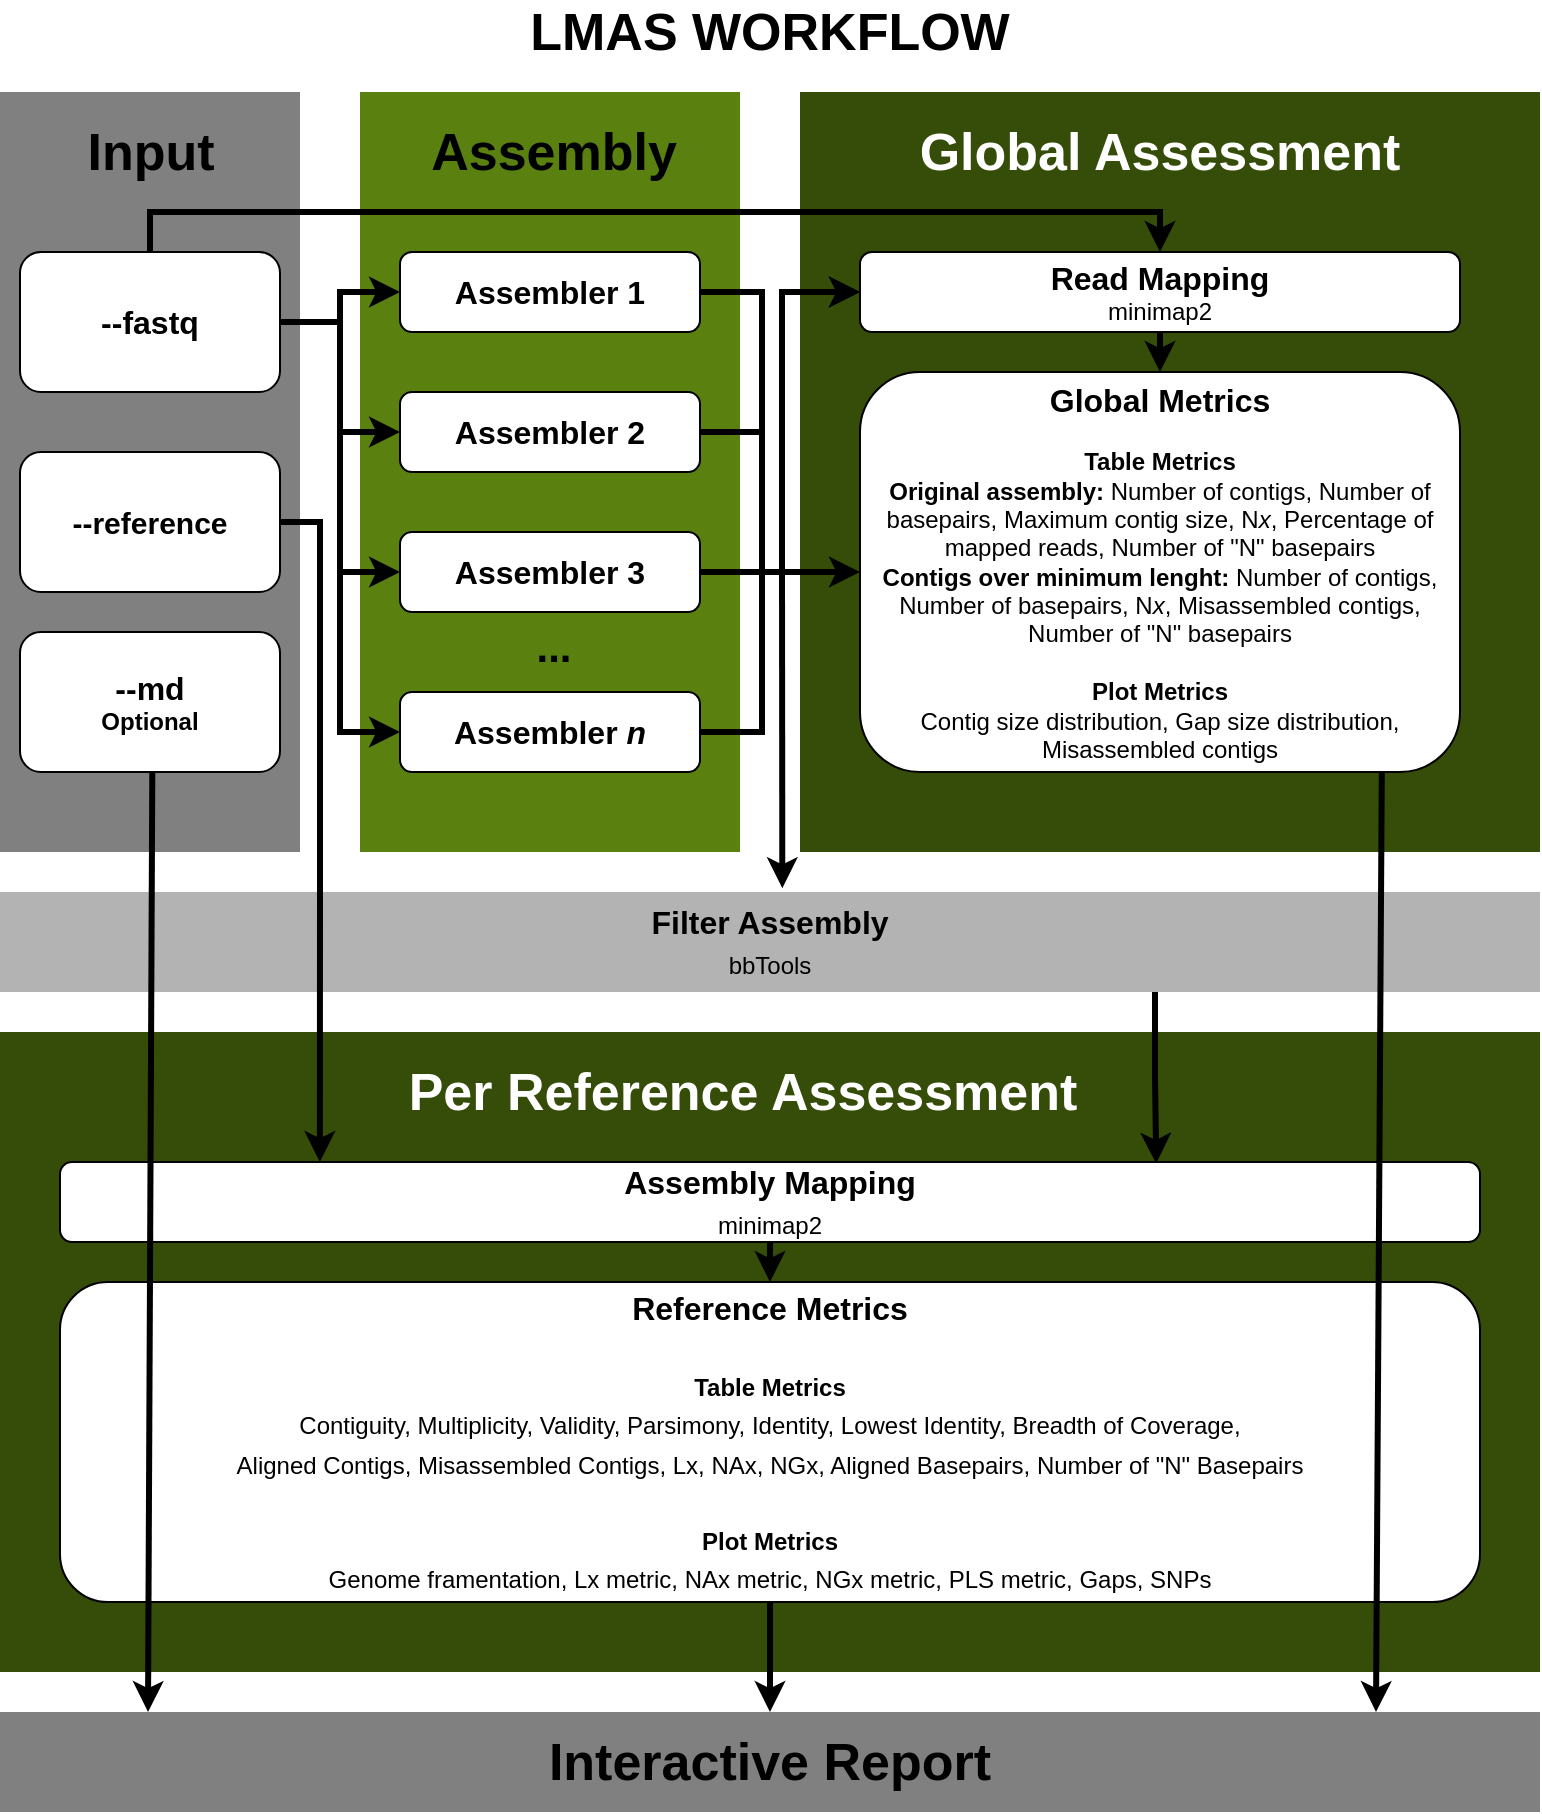 <mxfile version="14.5.3" type="github">
  <diagram id="cn4aKhFlLtVEDiT3Zxqw" name="Page-1">
    <mxGraphModel dx="946" dy="589" grid="1" gridSize="10" guides="1" tooltips="1" connect="1" arrows="1" fold="1" page="1" pageScale="1" pageWidth="827" pageHeight="1169" math="0" shadow="0">
      <root>
        <mxCell id="0" />
        <mxCell id="1" parent="0" />
        <mxCell id="v2xlkt1o2UhCh4SSOTkN-1" value="" style="rounded=0;whiteSpace=wrap;html=1;fontSize=16;fontColor=#FFFFFF;fillColor=#364D09;strokeColor=none;" parent="1" vertex="1">
          <mxGeometry x="29" y="530" width="770" height="320" as="geometry" />
        </mxCell>
        <mxCell id="v2xlkt1o2UhCh4SSOTkN-2" value="LMAS WORKFLOW" style="text;html=1;strokeColor=none;fillColor=none;align=center;verticalAlign=middle;whiteSpace=wrap;rounded=0;fontSize=26;fontStyle=1" parent="1" vertex="1">
          <mxGeometry x="274" y="20" width="280" height="20" as="geometry" />
        </mxCell>
        <mxCell id="v2xlkt1o2UhCh4SSOTkN-3" value="" style="rounded=0;whiteSpace=wrap;html=1;fillColor=#808080;strokeColor=none;" parent="1" vertex="1">
          <mxGeometry x="29" y="60" width="150" height="380" as="geometry" />
        </mxCell>
        <mxCell id="v2xlkt1o2UhCh4SSOTkN-4" value="&lt;b&gt;&lt;font style=&quot;font-size: 26px&quot;&gt;Input&lt;/font&gt;&lt;/b&gt;" style="text;html=1;strokeColor=none;fillColor=none;align=center;verticalAlign=middle;whiteSpace=wrap;rounded=0;" parent="1" vertex="1">
          <mxGeometry x="58.5" y="80" width="91" height="20" as="geometry" />
        </mxCell>
        <mxCell id="v2xlkt1o2UhCh4SSOTkN-5" value="&lt;b style=&quot;font-size: 16px&quot;&gt;--fastq&lt;/b&gt;" style="rounded=1;whiteSpace=wrap;html=1;verticalAlign=middle;" parent="1" vertex="1">
          <mxGeometry x="39" y="140" width="130" height="70" as="geometry" />
        </mxCell>
        <mxCell id="v2xlkt1o2UhCh4SSOTkN-6" value="&lt;b style=&quot;font-size: 15px&quot;&gt;--reference&lt;/b&gt;&lt;b&gt;&lt;br&gt;&lt;/b&gt;" style="rounded=1;whiteSpace=wrap;html=1;" parent="1" vertex="1">
          <mxGeometry x="39" y="240" width="130" height="70" as="geometry" />
        </mxCell>
        <mxCell id="v2xlkt1o2UhCh4SSOTkN-7" value="&lt;b style=&quot;font-size: 16px&quot;&gt;--md&lt;/b&gt;&lt;i&gt;&lt;br&gt;&lt;/i&gt;&lt;b&gt;Optional&lt;br&gt;&lt;/b&gt;" style="rounded=1;whiteSpace=wrap;html=1;" parent="1" vertex="1">
          <mxGeometry x="39" y="330" width="130" height="70" as="geometry" />
        </mxCell>
        <mxCell id="v2xlkt1o2UhCh4SSOTkN-8" value="" style="rounded=0;whiteSpace=wrap;html=1;strokeColor=none;fillColor=#5A800F;" parent="1" vertex="1">
          <mxGeometry x="209" y="60" width="190" height="380" as="geometry" />
        </mxCell>
        <mxCell id="v2xlkt1o2UhCh4SSOTkN-9" value="&lt;b&gt;&lt;font style=&quot;font-size: 26px&quot;&gt;Assembly&lt;/font&gt;&lt;/b&gt;" style="text;html=1;strokeColor=none;fillColor=none;align=center;verticalAlign=middle;whiteSpace=wrap;rounded=0;" parent="1" vertex="1">
          <mxGeometry x="231" y="80" width="150" height="20" as="geometry" />
        </mxCell>
        <mxCell id="v2xlkt1o2UhCh4SSOTkN-10" value="&lt;font style=&quot;font-size: 16px&quot;&gt;&lt;b&gt;Assembler 1&lt;/b&gt;&lt;/font&gt;" style="rounded=1;whiteSpace=wrap;html=1;" parent="1" vertex="1">
          <mxGeometry x="229" y="140" width="150" height="40" as="geometry" />
        </mxCell>
        <mxCell id="WLxBFZOyIkuYbKjYsaWu-4" style="edgeStyle=orthogonalEdgeStyle;rounded=0;orthogonalLoop=1;jettySize=auto;html=1;exitX=1;exitY=0.5;exitDx=0;exitDy=0;endArrow=none;endFill=0;strokeColor=#000000;strokeWidth=3;fontColor=#FFFFFF;" edge="1" parent="1" source="v2xlkt1o2UhCh4SSOTkN-11">
          <mxGeometry relative="1" as="geometry">
            <mxPoint x="410" y="230" as="targetPoint" />
          </mxGeometry>
        </mxCell>
        <mxCell id="v2xlkt1o2UhCh4SSOTkN-11" value="&lt;font style=&quot;font-size: 16px&quot;&gt;&lt;b&gt;Assembler 2&lt;/b&gt;&lt;/font&gt;" style="rounded=1;whiteSpace=wrap;html=1;" parent="1" vertex="1">
          <mxGeometry x="229" y="210" width="150" height="40" as="geometry" />
        </mxCell>
        <mxCell id="v2xlkt1o2UhCh4SSOTkN-13" value="&lt;font style=&quot;font-size: 16px&quot;&gt;&lt;b&gt;Assembler &lt;i&gt;n&lt;/i&gt;&lt;/b&gt;&lt;/font&gt;" style="rounded=1;whiteSpace=wrap;html=1;" parent="1" vertex="1">
          <mxGeometry x="229" y="360" width="150" height="40" as="geometry" />
        </mxCell>
        <mxCell id="v2xlkt1o2UhCh4SSOTkN-14" value="..." style="text;html=1;strokeColor=none;fillColor=none;align=center;verticalAlign=middle;whiteSpace=wrap;rounded=0;fontSize=21;fontStyle=1" parent="1" vertex="1">
          <mxGeometry x="286" y="327" width="40" height="20" as="geometry" />
        </mxCell>
        <mxCell id="v2xlkt1o2UhCh4SSOTkN-15" value="" style="rounded=0;whiteSpace=wrap;html=1;fontSize=16;glass=0;strokeColor=none;fillColor=#364D09;" parent="1" vertex="1">
          <mxGeometry x="429" y="60" width="370" height="380" as="geometry" />
        </mxCell>
        <mxCell id="v2xlkt1o2UhCh4SSOTkN-16" value="&lt;b&gt;&lt;font style=&quot;font-size: 26px&quot;&gt;Global Assessment&lt;/font&gt;&lt;/b&gt;" style="text;html=1;strokeColor=none;fillColor=none;align=center;verticalAlign=middle;whiteSpace=wrap;rounded=0;fontColor=#FFFFFF;" parent="1" vertex="1">
          <mxGeometry x="469" y="80" width="280" height="20" as="geometry" />
        </mxCell>
        <mxCell id="v2xlkt1o2UhCh4SSOTkN-17" style="edgeStyle=orthogonalEdgeStyle;rounded=0;orthogonalLoop=1;jettySize=auto;html=1;exitX=0.5;exitY=1;exitDx=0;exitDy=0;entryX=0.5;entryY=0;entryDx=0;entryDy=0;fontSize=16;strokeWidth=3;" parent="1" source="v2xlkt1o2UhCh4SSOTkN-18" target="v2xlkt1o2UhCh4SSOTkN-22" edge="1">
          <mxGeometry relative="1" as="geometry" />
        </mxCell>
        <mxCell id="v2xlkt1o2UhCh4SSOTkN-18" value="&lt;font style=&quot;font-size: 16px&quot;&gt;&lt;b&gt;Read Mapping&lt;br&gt;&lt;/b&gt;&lt;/font&gt;&lt;font style=&quot;font-size: 12px&quot;&gt;minimap2&lt;br&gt;&lt;/font&gt;" style="rounded=1;whiteSpace=wrap;html=1;" parent="1" vertex="1">
          <mxGeometry x="459" y="140" width="300" height="40" as="geometry" />
        </mxCell>
        <mxCell id="v2xlkt1o2UhCh4SSOTkN-22" value="&lt;span style=&quot;font-weight: bold ; font-size: 16px&quot;&gt;Global Metrics&lt;br&gt;&lt;/span&gt;&lt;br&gt;&lt;b&gt;Table Metrics&lt;br&gt;&lt;/b&gt;&lt;font style=&quot;font-size: 12px&quot;&gt;&lt;b&gt;Original assembly:&lt;/b&gt; Number of contigs, Number of basepairs, Maximum contig size, N&lt;i&gt;x&lt;/i&gt;, Percentage of mapped reads, Number of &quot;N&quot; basepairs&lt;/font&gt;&lt;br&gt;&lt;font style=&quot;font-size: 12px&quot;&gt;&lt;span style=&quot;font-weight: bold&quot;&gt;Contigs over minimum lenght:&amp;nbsp;&lt;/span&gt;Number of contigs, Number of basepairs, N&lt;i&gt;x&lt;/i&gt;, Misassembled contigs, Number of &quot;N&quot; basepairs&lt;br&gt;&lt;br&gt;&lt;b&gt;Plot Metrics&lt;br&gt;&lt;/b&gt;Contig size distribution, Gap size distribution, Misassembled contigs&lt;/font&gt;&lt;font style=&quot;font-size: 12px&quot;&gt;&lt;br&gt;&lt;/font&gt;" style="rounded=1;whiteSpace=wrap;html=1;" parent="1" vertex="1">
          <mxGeometry x="459" y="200" width="300" height="200" as="geometry" />
        </mxCell>
        <mxCell id="v2xlkt1o2UhCh4SSOTkN-23" style="edgeStyle=orthogonalEdgeStyle;rounded=0;orthogonalLoop=1;jettySize=auto;html=1;exitX=0.75;exitY=1;exitDx=0;exitDy=0;entryX=0.772;entryY=0.02;entryDx=0;entryDy=0;entryPerimeter=0;fontSize=16;strokeWidth=3;" parent="1" source="v2xlkt1o2UhCh4SSOTkN-24" target="v2xlkt1o2UhCh4SSOTkN-28" edge="1">
          <mxGeometry relative="1" as="geometry" />
        </mxCell>
        <mxCell id="v2xlkt1o2UhCh4SSOTkN-24" value="&lt;b&gt;Filter Assembly&lt;/b&gt;&lt;br&gt;&lt;font style=&quot;font-size: 12px&quot;&gt;bbTools&lt;/font&gt;&lt;b&gt;&lt;br&gt;&lt;/b&gt;" style="rounded=0;whiteSpace=wrap;html=1;fontSize=16;strokeColor=none;fillColor=#B3B3B3;" parent="1" vertex="1">
          <mxGeometry x="29" y="460" width="770" height="50" as="geometry" />
        </mxCell>
        <mxCell id="v2xlkt1o2UhCh4SSOTkN-25" style="edgeStyle=orthogonalEdgeStyle;rounded=0;orthogonalLoop=1;jettySize=auto;html=1;exitX=0.5;exitY=1;exitDx=0;exitDy=0;strokeWidth=3;fontSize=16;" parent="1" source="v2xlkt1o2UhCh4SSOTkN-26" target="v2xlkt1o2UhCh4SSOTkN-39" edge="1">
          <mxGeometry relative="1" as="geometry" />
        </mxCell>
        <mxCell id="v2xlkt1o2UhCh4SSOTkN-26" value="&lt;span style=&quot;font-weight: bold&quot;&gt;Reference Metrics&lt;br&gt;&lt;/span&gt;&lt;br&gt;&lt;font style=&quot;font-size: 12px&quot;&gt;&lt;b&gt;Table Metrics&lt;br&gt;&lt;/b&gt;&lt;/font&gt;&lt;span style=&quot;font-size: 12px&quot;&gt;Contiguity, Multiplicity, Validity, Parsimony, Identity, Lowest Identity, Breadth of Coverage, &lt;br&gt;Aligned Contigs, Misassembled Contigs, Lx, NAx, NGx, Aligned Basepairs, Number of &quot;N&quot; Basepairs&lt;br&gt;&lt;/span&gt;&lt;br&gt;&lt;span style=&quot;font-size: 12px&quot;&gt;&lt;b&gt;Plot Metrics&lt;/b&gt;&lt;br&gt;Genome framentation, Lx metric, NAx metric, NGx metric, PLS metric, Gaps, SNPs&lt;/span&gt;&lt;font style=&quot;font-size: 12px&quot;&gt;&lt;br&gt;&lt;/font&gt;" style="rounded=1;whiteSpace=wrap;html=1;fontSize=16;" parent="1" vertex="1">
          <mxGeometry x="59" y="655" width="710" height="160" as="geometry" />
        </mxCell>
        <mxCell id="v2xlkt1o2UhCh4SSOTkN-27" style="edgeStyle=orthogonalEdgeStyle;rounded=0;orthogonalLoop=1;jettySize=auto;html=1;exitX=0.5;exitY=1;exitDx=0;exitDy=0;entryX=0.5;entryY=0;entryDx=0;entryDy=0;fontSize=16;strokeWidth=3;" parent="1" source="v2xlkt1o2UhCh4SSOTkN-28" target="v2xlkt1o2UhCh4SSOTkN-26" edge="1">
          <mxGeometry relative="1" as="geometry" />
        </mxCell>
        <mxCell id="v2xlkt1o2UhCh4SSOTkN-28" value="&lt;font&gt;&lt;b&gt;Assembly Mapping&lt;br&gt;&lt;/b&gt;&lt;/font&gt;&lt;font style=&quot;font-size: 12px&quot;&gt;minimap2&lt;/font&gt;&lt;b&gt;&lt;br&gt;&lt;/b&gt;" style="rounded=1;whiteSpace=wrap;html=1;fontSize=16;" parent="1" vertex="1">
          <mxGeometry x="59" y="595" width="710" height="40" as="geometry" />
        </mxCell>
        <mxCell id="v2xlkt1o2UhCh4SSOTkN-33" value="&lt;b&gt;&lt;font style=&quot;font-size: 26px&quot;&gt;Per Reference Assessment&lt;/font&gt;&lt;/b&gt;" style="text;html=1;strokeColor=none;fillColor=none;align=center;verticalAlign=middle;whiteSpace=wrap;rounded=0;fontColor=#FFFFFF;" parent="1" vertex="1">
          <mxGeometry x="229" y="550" width="343" height="20" as="geometry" />
        </mxCell>
        <mxCell id="v2xlkt1o2UhCh4SSOTkN-34" style="edgeStyle=orthogonalEdgeStyle;rounded=0;orthogonalLoop=1;jettySize=auto;html=1;exitX=1;exitY=0.5;exitDx=0;exitDy=0;fontSize=16;strokeWidth=3;entryX=0.183;entryY=0;entryDx=0;entryDy=0;entryPerimeter=0;" parent="1" source="v2xlkt1o2UhCh4SSOTkN-6" edge="1" target="v2xlkt1o2UhCh4SSOTkN-28">
          <mxGeometry relative="1" as="geometry">
            <mxPoint x="189" y="590" as="targetPoint" />
          </mxGeometry>
        </mxCell>
        <mxCell id="v2xlkt1o2UhCh4SSOTkN-35" style="edgeStyle=orthogonalEdgeStyle;rounded=0;orthogonalLoop=1;jettySize=auto;html=1;exitX=1;exitY=0.5;exitDx=0;exitDy=0;entryX=0;entryY=0.5;entryDx=0;entryDy=0;strokeWidth=3;fontSize=16;" parent="1" source="v2xlkt1o2UhCh4SSOTkN-5" target="v2xlkt1o2UhCh4SSOTkN-13" edge="1">
          <mxGeometry relative="1" as="geometry" />
        </mxCell>
        <mxCell id="v2xlkt1o2UhCh4SSOTkN-37" style="edgeStyle=orthogonalEdgeStyle;rounded=0;orthogonalLoop=1;jettySize=auto;html=1;exitX=1;exitY=0.5;exitDx=0;exitDy=0;entryX=0;entryY=0.5;entryDx=0;entryDy=0;strokeWidth=3;fontSize=16;" parent="1" source="v2xlkt1o2UhCh4SSOTkN-10" target="v2xlkt1o2UhCh4SSOTkN-18" edge="1">
          <mxGeometry relative="1" as="geometry">
            <Array as="points">
              <mxPoint x="410" y="160" />
              <mxPoint x="410" y="300" />
              <mxPoint x="420" y="300" />
              <mxPoint x="420" y="160" />
            </Array>
          </mxGeometry>
        </mxCell>
        <mxCell id="v2xlkt1o2UhCh4SSOTkN-39" value="&lt;b&gt;&lt;span style=&quot;font-size: 26px&quot;&gt;Interactive Report&lt;/span&gt;&lt;br&gt;&lt;/b&gt;" style="rounded=0;whiteSpace=wrap;html=1;fontSize=16;fillColor=#808080;strokeColor=none;" parent="1" vertex="1">
          <mxGeometry x="29" y="870" width="770" height="50" as="geometry" />
        </mxCell>
        <mxCell id="v2xlkt1o2UhCh4SSOTkN-40" value="" style="endArrow=classic;html=1;strokeWidth=3;fontSize=16;exitX=0.893;exitY=1.004;exitDx=0;exitDy=0;exitPerimeter=0;" parent="1" edge="1">
          <mxGeometry width="50" height="50" relative="1" as="geometry">
            <mxPoint x="719.9" y="400.0" as="sourcePoint" />
            <mxPoint x="717" y="870" as="targetPoint" />
          </mxGeometry>
        </mxCell>
        <mxCell id="v2xlkt1o2UhCh4SSOTkN-41" value="" style="endArrow=classic;html=1;strokeWidth=3;fontSize=16;exitX=0.893;exitY=1.004;exitDx=0;exitDy=0;exitPerimeter=0;" parent="1" edge="1">
          <mxGeometry width="50" height="50" relative="1" as="geometry">
            <mxPoint x="105.15" y="400.0" as="sourcePoint" />
            <mxPoint x="103" y="870" as="targetPoint" />
          </mxGeometry>
        </mxCell>
        <mxCell id="v2xlkt1o2UhCh4SSOTkN-42" style="edgeStyle=orthogonalEdgeStyle;rounded=0;orthogonalLoop=1;jettySize=auto;html=1;exitX=1;exitY=0.5;exitDx=0;exitDy=0;entryX=0;entryY=0.5;entryDx=0;entryDy=0;strokeWidth=3;fontSize=16;" parent="1" source="v2xlkt1o2UhCh4SSOTkN-13" target="v2xlkt1o2UhCh4SSOTkN-18" edge="1">
          <mxGeometry relative="1" as="geometry">
            <Array as="points">
              <mxPoint x="410" y="380" />
              <mxPoint x="410" y="300" />
              <mxPoint x="420" y="300" />
              <mxPoint x="420" y="160" />
            </Array>
          </mxGeometry>
        </mxCell>
        <mxCell id="v2xlkt1o2UhCh4SSOTkN-44" value="" style="endArrow=classic;html=1;strokeWidth=3;fontSize=16;entryX=0.508;entryY=-0.038;entryDx=0;entryDy=0;entryPerimeter=0;" parent="1" target="v2xlkt1o2UhCh4SSOTkN-24" edge="1">
          <mxGeometry width="50" height="50" relative="1" as="geometry">
            <mxPoint x="420" y="300" as="sourcePoint" />
            <mxPoint x="330" y="320" as="targetPoint" />
            <Array as="points" />
          </mxGeometry>
        </mxCell>
        <mxCell id="v2xlkt1o2UhCh4SSOTkN-47" style="edgeStyle=orthogonalEdgeStyle;rounded=0;orthogonalLoop=1;jettySize=auto;html=1;exitX=0.5;exitY=0;exitDx=0;exitDy=0;entryX=0.5;entryY=0;entryDx=0;entryDy=0;strokeWidth=3;fontSize=16;" parent="1" source="v2xlkt1o2UhCh4SSOTkN-5" target="v2xlkt1o2UhCh4SSOTkN-18" edge="1">
          <mxGeometry relative="1" as="geometry">
            <Array as="points">
              <mxPoint x="104" y="120" />
              <mxPoint x="609" y="120" />
            </Array>
          </mxGeometry>
        </mxCell>
        <mxCell id="WLxBFZOyIkuYbKjYsaWu-3" style="edgeStyle=orthogonalEdgeStyle;rounded=0;orthogonalLoop=1;jettySize=auto;html=1;exitX=1;exitY=0.5;exitDx=0;exitDy=0;strokeColor=#000000;strokeWidth=3;fontColor=#FFFFFF;endArrow=none;endFill=0;" edge="1" parent="1" source="v2xlkt1o2UhCh4SSOTkN-48">
          <mxGeometry relative="1" as="geometry">
            <mxPoint x="420" y="300" as="targetPoint" />
          </mxGeometry>
        </mxCell>
        <mxCell id="WLxBFZOyIkuYbKjYsaWu-5" style="edgeStyle=orthogonalEdgeStyle;rounded=0;orthogonalLoop=1;jettySize=auto;html=1;exitX=1;exitY=0.5;exitDx=0;exitDy=0;endArrow=classic;endFill=1;strokeColor=#000000;strokeWidth=3;fontColor=#FFFFFF;" edge="1" parent="1" source="v2xlkt1o2UhCh4SSOTkN-48" target="v2xlkt1o2UhCh4SSOTkN-22">
          <mxGeometry relative="1" as="geometry" />
        </mxCell>
        <mxCell id="v2xlkt1o2UhCh4SSOTkN-48" value="&lt;font style=&quot;font-size: 16px&quot;&gt;&lt;b&gt;Assembler 3&lt;/b&gt;&lt;/font&gt;" style="rounded=1;whiteSpace=wrap;html=1;" parent="1" vertex="1">
          <mxGeometry x="229" y="280" width="150" height="40" as="geometry" />
        </mxCell>
        <mxCell id="v2xlkt1o2UhCh4SSOTkN-49" style="edgeStyle=orthogonalEdgeStyle;rounded=0;orthogonalLoop=1;jettySize=auto;html=1;exitX=1;exitY=0.5;exitDx=0;exitDy=0;entryX=0;entryY=0.5;entryDx=0;entryDy=0;strokeWidth=3;" parent="1" source="v2xlkt1o2UhCh4SSOTkN-5" target="v2xlkt1o2UhCh4SSOTkN-48" edge="1">
          <mxGeometry relative="1" as="geometry" />
        </mxCell>
        <mxCell id="WLxBFZOyIkuYbKjYsaWu-1" style="edgeStyle=orthogonalEdgeStyle;rounded=0;orthogonalLoop=1;jettySize=auto;html=1;exitX=1;exitY=0.5;exitDx=0;exitDy=0;entryX=0;entryY=0.5;entryDx=0;entryDy=0;strokeColor=#000000;strokeWidth=3;" edge="1" parent="1" source="v2xlkt1o2UhCh4SSOTkN-5" target="v2xlkt1o2UhCh4SSOTkN-10">
          <mxGeometry relative="1" as="geometry" />
        </mxCell>
        <mxCell id="WLxBFZOyIkuYbKjYsaWu-2" style="edgeStyle=orthogonalEdgeStyle;rounded=0;orthogonalLoop=1;jettySize=auto;html=1;exitX=1;exitY=0.5;exitDx=0;exitDy=0;strokeColor=#000000;strokeWidth=3;" edge="1" parent="1" source="v2xlkt1o2UhCh4SSOTkN-5" target="v2xlkt1o2UhCh4SSOTkN-11">
          <mxGeometry relative="1" as="geometry" />
        </mxCell>
      </root>
    </mxGraphModel>
  </diagram>
</mxfile>
